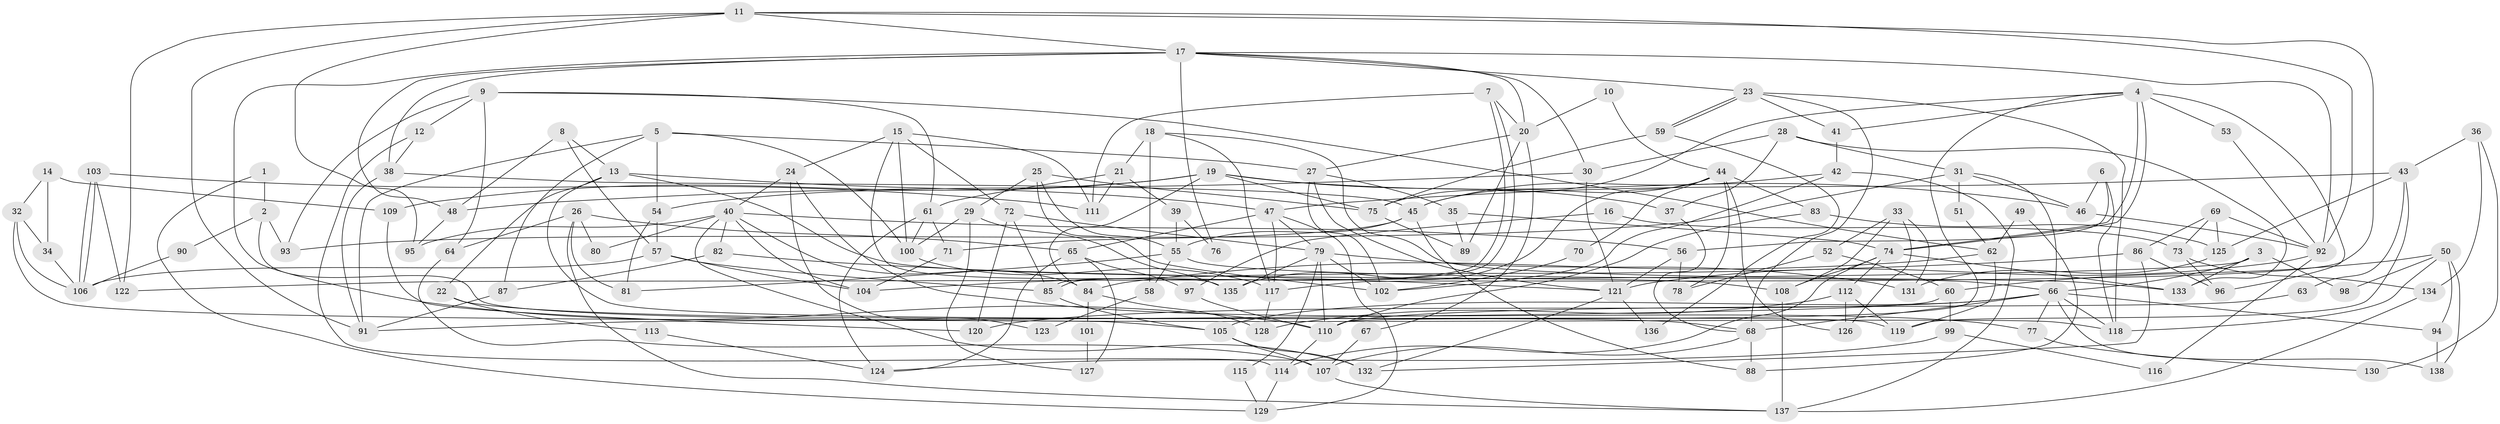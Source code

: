 // Generated by graph-tools (version 1.1) at 2025/51/03/09/25 04:51:09]
// undirected, 138 vertices, 276 edges
graph export_dot {
graph [start="1"]
  node [color=gray90,style=filled];
  1;
  2;
  3;
  4;
  5;
  6;
  7;
  8;
  9;
  10;
  11;
  12;
  13;
  14;
  15;
  16;
  17;
  18;
  19;
  20;
  21;
  22;
  23;
  24;
  25;
  26;
  27;
  28;
  29;
  30;
  31;
  32;
  33;
  34;
  35;
  36;
  37;
  38;
  39;
  40;
  41;
  42;
  43;
  44;
  45;
  46;
  47;
  48;
  49;
  50;
  51;
  52;
  53;
  54;
  55;
  56;
  57;
  58;
  59;
  60;
  61;
  62;
  63;
  64;
  65;
  66;
  67;
  68;
  69;
  70;
  71;
  72;
  73;
  74;
  75;
  76;
  77;
  78;
  79;
  80;
  81;
  82;
  83;
  84;
  85;
  86;
  87;
  88;
  89;
  90;
  91;
  92;
  93;
  94;
  95;
  96;
  97;
  98;
  99;
  100;
  101;
  102;
  103;
  104;
  105;
  106;
  107;
  108;
  109;
  110;
  111;
  112;
  113;
  114;
  115;
  116;
  117;
  118;
  119;
  120;
  121;
  122;
  123;
  124;
  125;
  126;
  127;
  128;
  129;
  130;
  131;
  132;
  133;
  134;
  135;
  136;
  137;
  138;
  1 -- 2;
  1 -- 129;
  2 -- 93;
  2 -- 118;
  2 -- 90;
  3 -- 133;
  3 -- 122;
  3 -- 66;
  3 -- 98;
  4 -- 41;
  4 -- 74;
  4 -- 74;
  4 -- 53;
  4 -- 75;
  4 -- 96;
  4 -- 110;
  5 -- 27;
  5 -- 91;
  5 -- 54;
  5 -- 87;
  5 -- 100;
  6 -- 46;
  6 -- 118;
  6 -- 56;
  7 -- 85;
  7 -- 85;
  7 -- 20;
  7 -- 111;
  8 -- 57;
  8 -- 48;
  8 -- 13;
  9 -- 62;
  9 -- 64;
  9 -- 12;
  9 -- 61;
  9 -- 93;
  10 -- 20;
  10 -- 44;
  11 -- 17;
  11 -- 91;
  11 -- 92;
  11 -- 95;
  11 -- 117;
  11 -- 122;
  12 -- 114;
  12 -- 38;
  13 -- 108;
  13 -- 22;
  13 -- 47;
  13 -- 119;
  14 -- 109;
  14 -- 34;
  14 -- 32;
  15 -- 100;
  15 -- 72;
  15 -- 24;
  15 -- 111;
  15 -- 135;
  16 -- 73;
  16 -- 97;
  17 -- 110;
  17 -- 92;
  17 -- 20;
  17 -- 23;
  17 -- 30;
  17 -- 38;
  17 -- 48;
  17 -- 76;
  18 -- 21;
  18 -- 117;
  18 -- 58;
  18 -- 133;
  19 -- 46;
  19 -- 84;
  19 -- 37;
  19 -- 54;
  19 -- 75;
  19 -- 109;
  20 -- 27;
  20 -- 67;
  20 -- 89;
  21 -- 61;
  21 -- 111;
  21 -- 39;
  22 -- 68;
  22 -- 113;
  23 -- 59;
  23 -- 59;
  23 -- 41;
  23 -- 68;
  23 -- 118;
  24 -- 40;
  24 -- 77;
  24 -- 123;
  25 -- 55;
  25 -- 75;
  25 -- 29;
  25 -- 102;
  26 -- 81;
  26 -- 137;
  26 -- 64;
  26 -- 65;
  26 -- 80;
  27 -- 35;
  27 -- 102;
  27 -- 121;
  28 -- 37;
  28 -- 30;
  28 -- 31;
  28 -- 133;
  29 -- 135;
  29 -- 100;
  29 -- 127;
  30 -- 121;
  30 -- 48;
  31 -- 66;
  31 -- 46;
  31 -- 51;
  31 -- 93;
  32 -- 106;
  32 -- 34;
  32 -- 105;
  33 -- 126;
  33 -- 52;
  33 -- 108;
  33 -- 131;
  34 -- 106;
  35 -- 89;
  35 -- 74;
  36 -- 134;
  36 -- 43;
  36 -- 130;
  37 -- 68;
  38 -- 45;
  38 -- 91;
  39 -- 55;
  39 -- 76;
  40 -- 95;
  40 -- 104;
  40 -- 56;
  40 -- 80;
  40 -- 82;
  40 -- 84;
  40 -- 132;
  41 -- 42;
  42 -- 137;
  42 -- 102;
  42 -- 45;
  43 -- 47;
  43 -- 125;
  43 -- 63;
  43 -- 119;
  44 -- 135;
  44 -- 45;
  44 -- 70;
  44 -- 78;
  44 -- 83;
  44 -- 126;
  45 -- 55;
  45 -- 71;
  45 -- 88;
  46 -- 92;
  47 -- 117;
  47 -- 65;
  47 -- 79;
  47 -- 129;
  48 -- 95;
  49 -- 88;
  49 -- 62;
  50 -- 118;
  50 -- 138;
  50 -- 60;
  50 -- 94;
  50 -- 98;
  51 -- 62;
  52 -- 60;
  52 -- 78;
  53 -- 92;
  54 -- 57;
  54 -- 81;
  55 -- 66;
  55 -- 58;
  55 -- 81;
  56 -- 78;
  56 -- 121;
  57 -- 85;
  57 -- 104;
  57 -- 106;
  58 -- 123;
  59 -- 75;
  59 -- 136;
  60 -- 91;
  60 -- 99;
  61 -- 100;
  61 -- 71;
  61 -- 124;
  62 -- 119;
  62 -- 84;
  63 -- 110;
  64 -- 107;
  65 -- 97;
  65 -- 124;
  65 -- 127;
  66 -- 105;
  66 -- 68;
  66 -- 77;
  66 -- 94;
  66 -- 118;
  66 -- 120;
  66 -- 138;
  67 -- 107;
  68 -- 88;
  68 -- 107;
  69 -- 86;
  69 -- 92;
  69 -- 73;
  69 -- 125;
  70 -- 102;
  71 -- 104;
  72 -- 79;
  72 -- 85;
  72 -- 120;
  73 -- 96;
  73 -- 134;
  74 -- 133;
  74 -- 108;
  74 -- 112;
  74 -- 114;
  75 -- 89;
  77 -- 130;
  79 -- 131;
  79 -- 102;
  79 -- 110;
  79 -- 115;
  79 -- 135;
  82 -- 121;
  82 -- 87;
  83 -- 110;
  83 -- 125;
  84 -- 128;
  84 -- 101;
  85 -- 105;
  86 -- 132;
  86 -- 104;
  86 -- 96;
  87 -- 91;
  90 -- 106;
  92 -- 121;
  92 -- 116;
  94 -- 138;
  97 -- 110;
  99 -- 124;
  99 -- 116;
  100 -- 117;
  101 -- 127;
  103 -- 106;
  103 -- 106;
  103 -- 111;
  103 -- 122;
  105 -- 132;
  105 -- 107;
  107 -- 137;
  108 -- 137;
  109 -- 120;
  110 -- 114;
  112 -- 119;
  112 -- 126;
  112 -- 128;
  113 -- 124;
  114 -- 129;
  115 -- 129;
  117 -- 128;
  121 -- 132;
  121 -- 136;
  125 -- 131;
  134 -- 137;
}
